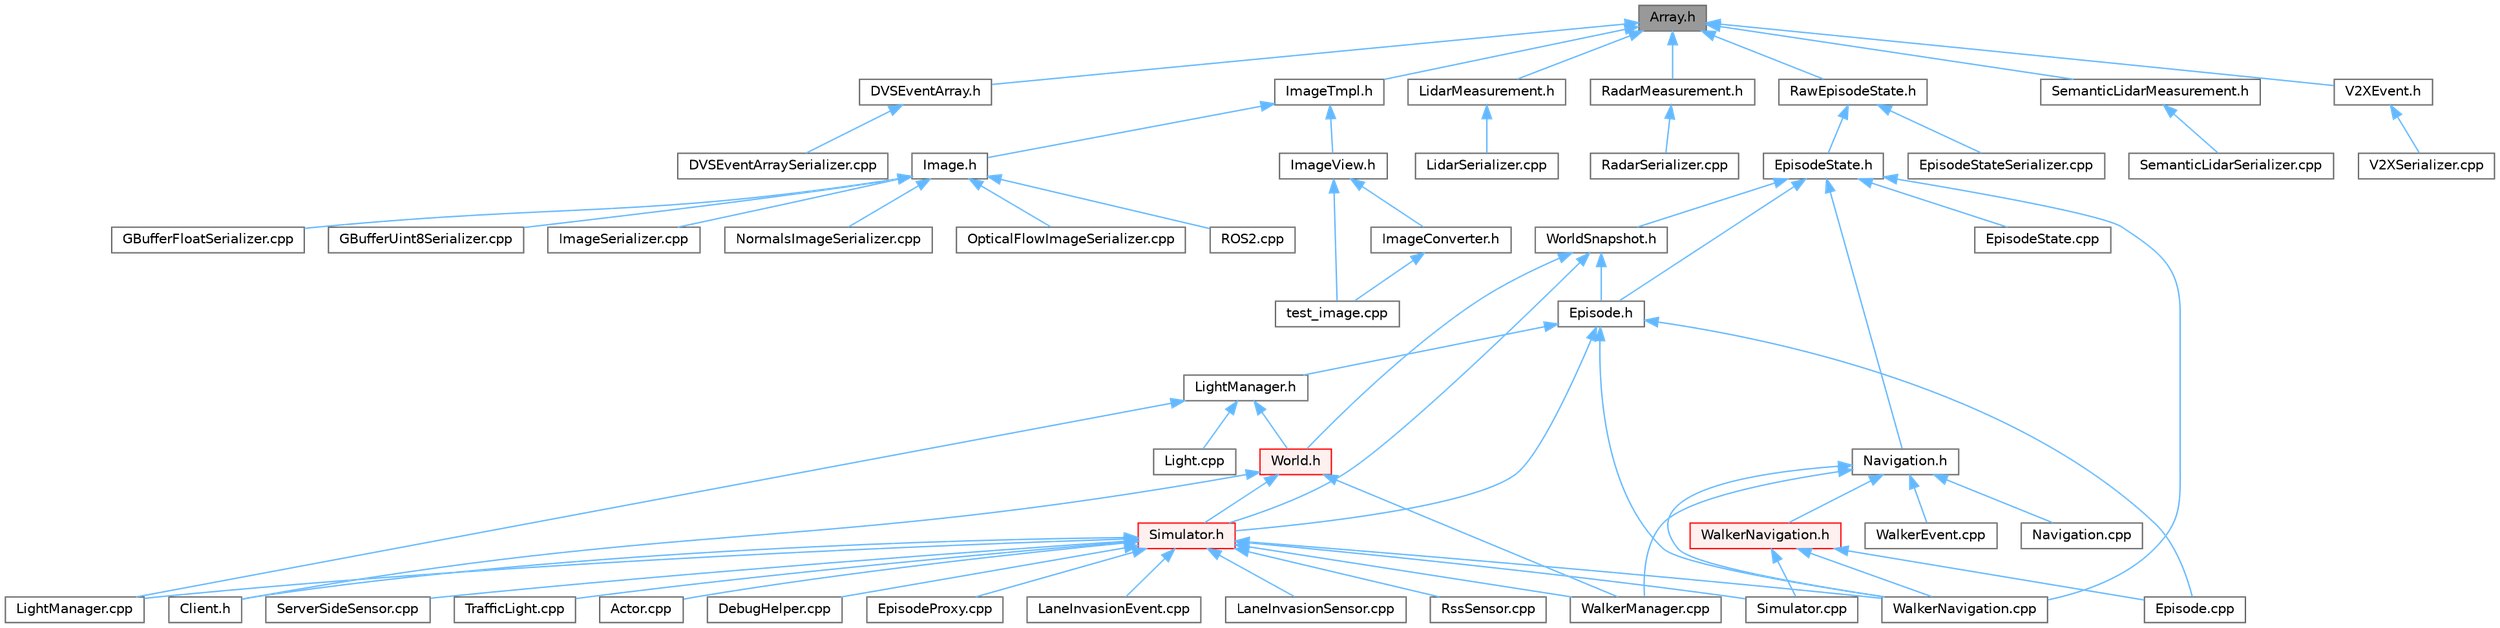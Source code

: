 digraph "Array.h"
{
 // INTERACTIVE_SVG=YES
 // LATEX_PDF_SIZE
  bgcolor="transparent";
  edge [fontname=Helvetica,fontsize=10,labelfontname=Helvetica,labelfontsize=10];
  node [fontname=Helvetica,fontsize=10,shape=box,height=0.2,width=0.4];
  Node1 [id="Node000001",label="Array.h",height=0.2,width=0.4,color="gray40", fillcolor="grey60", style="filled", fontcolor="black",tooltip=" "];
  Node1 -> Node2 [id="edge1_Node000001_Node000002",dir="back",color="steelblue1",style="solid",tooltip=" "];
  Node2 [id="Node000002",label="DVSEventArray.h",height=0.2,width=0.4,color="grey40", fillcolor="white", style="filled",URL="$d5/dc8/DVSEventArray_8h.html",tooltip=" "];
  Node2 -> Node3 [id="edge2_Node000002_Node000003",dir="back",color="steelblue1",style="solid",tooltip=" "];
  Node3 [id="Node000003",label="DVSEventArraySerializer.cpp",height=0.2,width=0.4,color="grey40", fillcolor="white", style="filled",URL="$d0/d60/DVSEventArraySerializer_8cpp.html",tooltip=" "];
  Node1 -> Node4 [id="edge3_Node000001_Node000004",dir="back",color="steelblue1",style="solid",tooltip=" "];
  Node4 [id="Node000004",label="ImageTmpl.h",height=0.2,width=0.4,color="grey40", fillcolor="white", style="filled",URL="$d5/dca/ImageTmpl_8h.html",tooltip=" "];
  Node4 -> Node5 [id="edge4_Node000004_Node000005",dir="back",color="steelblue1",style="solid",tooltip=" "];
  Node5 [id="Node000005",label="Image.h",height=0.2,width=0.4,color="grey40", fillcolor="white", style="filled",URL="$da/d9b/sensor_2data_2Image_8h.html",tooltip=" "];
  Node5 -> Node6 [id="edge5_Node000005_Node000006",dir="back",color="steelblue1",style="solid",tooltip=" "];
  Node6 [id="Node000006",label="GBufferFloatSerializer.cpp",height=0.2,width=0.4,color="grey40", fillcolor="white", style="filled",URL="$d5/d75/GBufferFloatSerializer_8cpp.html",tooltip=" "];
  Node5 -> Node7 [id="edge6_Node000005_Node000007",dir="back",color="steelblue1",style="solid",tooltip=" "];
  Node7 [id="Node000007",label="GBufferUint8Serializer.cpp",height=0.2,width=0.4,color="grey40", fillcolor="white", style="filled",URL="$d2/dd7/GBufferUint8Serializer_8cpp.html",tooltip=" "];
  Node5 -> Node8 [id="edge7_Node000005_Node000008",dir="back",color="steelblue1",style="solid",tooltip=" "];
  Node8 [id="Node000008",label="ImageSerializer.cpp",height=0.2,width=0.4,color="grey40", fillcolor="white", style="filled",URL="$d2/d47/ImageSerializer_8cpp.html",tooltip=" "];
  Node5 -> Node9 [id="edge8_Node000005_Node000009",dir="back",color="steelblue1",style="solid",tooltip=" "];
  Node9 [id="Node000009",label="NormalsImageSerializer.cpp",height=0.2,width=0.4,color="grey40", fillcolor="white", style="filled",URL="$d3/dc3/NormalsImageSerializer_8cpp.html",tooltip=" "];
  Node5 -> Node10 [id="edge9_Node000005_Node000010",dir="back",color="steelblue1",style="solid",tooltip=" "];
  Node10 [id="Node000010",label="OpticalFlowImageSerializer.cpp",height=0.2,width=0.4,color="grey40", fillcolor="white", style="filled",URL="$d4/dba/OpticalFlowImageSerializer_8cpp.html",tooltip=" "];
  Node5 -> Node11 [id="edge10_Node000005_Node000011",dir="back",color="steelblue1",style="solid",tooltip=" "];
  Node11 [id="Node000011",label="ROS2.cpp",height=0.2,width=0.4,color="grey40", fillcolor="white", style="filled",URL="$dd/d14/ROS2_8cpp.html",tooltip=" "];
  Node4 -> Node12 [id="edge11_Node000004_Node000012",dir="back",color="steelblue1",style="solid",tooltip=" "];
  Node12 [id="Node000012",label="ImageView.h",height=0.2,width=0.4,color="grey40", fillcolor="white", style="filled",URL="$db/dac/ImageView_8h.html",tooltip=" "];
  Node12 -> Node13 [id="edge12_Node000012_Node000013",dir="back",color="steelblue1",style="solid",tooltip=" "];
  Node13 [id="Node000013",label="ImageConverter.h",height=0.2,width=0.4,color="grey40", fillcolor="white", style="filled",URL="$d7/d2c/ImageConverter_8h.html",tooltip=" "];
  Node13 -> Node14 [id="edge13_Node000013_Node000014",dir="back",color="steelblue1",style="solid",tooltip=" "];
  Node14 [id="Node000014",label="test_image.cpp",height=0.2,width=0.4,color="grey40", fillcolor="white", style="filled",URL="$d5/d1a/test__image_8cpp.html",tooltip=" "];
  Node12 -> Node14 [id="edge14_Node000012_Node000014",dir="back",color="steelblue1",style="solid",tooltip=" "];
  Node1 -> Node15 [id="edge15_Node000001_Node000015",dir="back",color="steelblue1",style="solid",tooltip=" "];
  Node15 [id="Node000015",label="LidarMeasurement.h",height=0.2,width=0.4,color="grey40", fillcolor="white", style="filled",URL="$d4/dbb/LidarMeasurement_8h.html",tooltip=" "];
  Node15 -> Node16 [id="edge16_Node000015_Node000016",dir="back",color="steelblue1",style="solid",tooltip=" "];
  Node16 [id="Node000016",label="LidarSerializer.cpp",height=0.2,width=0.4,color="grey40", fillcolor="white", style="filled",URL="$db/d0f/LidarSerializer_8cpp.html",tooltip=" "];
  Node1 -> Node17 [id="edge17_Node000001_Node000017",dir="back",color="steelblue1",style="solid",tooltip=" "];
  Node17 [id="Node000017",label="RadarMeasurement.h",height=0.2,width=0.4,color="grey40", fillcolor="white", style="filled",URL="$d0/dca/RadarMeasurement_8h.html",tooltip=" "];
  Node17 -> Node18 [id="edge18_Node000017_Node000018",dir="back",color="steelblue1",style="solid",tooltip=" "];
  Node18 [id="Node000018",label="RadarSerializer.cpp",height=0.2,width=0.4,color="grey40", fillcolor="white", style="filled",URL="$da/da1/RadarSerializer_8cpp.html",tooltip=" "];
  Node1 -> Node19 [id="edge19_Node000001_Node000019",dir="back",color="steelblue1",style="solid",tooltip=" "];
  Node19 [id="Node000019",label="RawEpisodeState.h",height=0.2,width=0.4,color="grey40", fillcolor="white", style="filled",URL="$dd/d7d/RawEpisodeState_8h.html",tooltip=" "];
  Node19 -> Node20 [id="edge20_Node000019_Node000020",dir="back",color="steelblue1",style="solid",tooltip=" "];
  Node20 [id="Node000020",label="EpisodeState.h",height=0.2,width=0.4,color="grey40", fillcolor="white", style="filled",URL="$d7/df2/EpisodeState_8h.html",tooltip=" "];
  Node20 -> Node21 [id="edge21_Node000020_Node000021",dir="back",color="steelblue1",style="solid",tooltip=" "];
  Node21 [id="Node000021",label="Episode.h",height=0.2,width=0.4,color="grey40", fillcolor="white", style="filled",URL="$d9/d9e/Episode_8h.html",tooltip=" "];
  Node21 -> Node22 [id="edge22_Node000021_Node000022",dir="back",color="steelblue1",style="solid",tooltip=" "];
  Node22 [id="Node000022",label="Episode.cpp",height=0.2,width=0.4,color="grey40", fillcolor="white", style="filled",URL="$d6/d12/Episode_8cpp.html",tooltip=" "];
  Node21 -> Node23 [id="edge23_Node000021_Node000023",dir="back",color="steelblue1",style="solid",tooltip=" "];
  Node23 [id="Node000023",label="LightManager.h",height=0.2,width=0.4,color="grey40", fillcolor="white", style="filled",URL="$dd/d9a/LightManager_8h.html",tooltip=" "];
  Node23 -> Node24 [id="edge24_Node000023_Node000024",dir="back",color="steelblue1",style="solid",tooltip=" "];
  Node24 [id="Node000024",label="Light.cpp",height=0.2,width=0.4,color="grey40", fillcolor="white", style="filled",URL="$d2/d41/Light_8cpp.html",tooltip=" "];
  Node23 -> Node25 [id="edge25_Node000023_Node000025",dir="back",color="steelblue1",style="solid",tooltip=" "];
  Node25 [id="Node000025",label="LightManager.cpp",height=0.2,width=0.4,color="grey40", fillcolor="white", style="filled",URL="$d3/d1d/LightManager_8cpp.html",tooltip=" "];
  Node23 -> Node26 [id="edge26_Node000023_Node000026",dir="back",color="steelblue1",style="solid",tooltip=" "];
  Node26 [id="Node000026",label="World.h",height=0.2,width=0.4,color="red", fillcolor="#FFF0F0", style="filled",URL="$dd/d5b/World_8h.html",tooltip=" "];
  Node26 -> Node84 [id="edge27_Node000026_Node000084",dir="back",color="steelblue1",style="solid",tooltip=" "];
  Node84 [id="Node000084",label="Client.h",height=0.2,width=0.4,color="grey40", fillcolor="white", style="filled",URL="$dd/de3/client_2Client_8h.html",tooltip=" "];
  Node26 -> Node83 [id="edge28_Node000026_Node000083",dir="back",color="steelblue1",style="solid",tooltip=" "];
  Node83 [id="Node000083",label="Simulator.h",height=0.2,width=0.4,color="red", fillcolor="#FFF0F0", style="filled",URL="$d6/d4a/Simulator_8h.html",tooltip=" "];
  Node83 -> Node35 [id="edge29_Node000083_Node000035",dir="back",color="steelblue1",style="solid",tooltip=" "];
  Node35 [id="Node000035",label="Actor.cpp",height=0.2,width=0.4,color="grey40", fillcolor="white", style="filled",URL="$d4/d34/Actor_8cpp.html",tooltip=" "];
  Node83 -> Node84 [id="edge30_Node000083_Node000084",dir="back",color="steelblue1",style="solid",tooltip=" "];
  Node83 -> Node85 [id="edge31_Node000083_Node000085",dir="back",color="steelblue1",style="solid",tooltip=" "];
  Node85 [id="Node000085",label="DebugHelper.cpp",height=0.2,width=0.4,color="grey40", fillcolor="white", style="filled",URL="$d2/d01/DebugHelper_8cpp.html",tooltip=" "];
  Node83 -> Node86 [id="edge32_Node000083_Node000086",dir="back",color="steelblue1",style="solid",tooltip=" "];
  Node86 [id="Node000086",label="EpisodeProxy.cpp",height=0.2,width=0.4,color="grey40", fillcolor="white", style="filled",URL="$d2/d6b/EpisodeProxy_8cpp.html",tooltip=" "];
  Node83 -> Node74 [id="edge33_Node000083_Node000074",dir="back",color="steelblue1",style="solid",tooltip=" "];
  Node74 [id="Node000074",label="LaneInvasionEvent.cpp",height=0.2,width=0.4,color="grey40", fillcolor="white", style="filled",URL="$d6/d75/LaneInvasionEvent_8cpp.html",tooltip=" "];
  Node83 -> Node75 [id="edge34_Node000083_Node000075",dir="back",color="steelblue1",style="solid",tooltip=" "];
  Node75 [id="Node000075",label="LaneInvasionSensor.cpp",height=0.2,width=0.4,color="grey40", fillcolor="white", style="filled",URL="$dd/dbc/LibCarla_2source_2carla_2client_2LaneInvasionSensor_8cpp.html",tooltip=" "];
  Node83 -> Node25 [id="edge35_Node000083_Node000025",dir="back",color="steelblue1",style="solid",tooltip=" "];
  Node83 -> Node52 [id="edge36_Node000083_Node000052",dir="back",color="steelblue1",style="solid",tooltip=" "];
  Node52 [id="Node000052",label="RssSensor.cpp",height=0.2,width=0.4,color="grey40", fillcolor="white", style="filled",URL="$d8/d77/LibCarla_2source_2carla_2rss_2RssSensor_8cpp.html",tooltip=" "];
  Node83 -> Node81 [id="edge37_Node000083_Node000081",dir="back",color="steelblue1",style="solid",tooltip=" "];
  Node81 [id="Node000081",label="ServerSideSensor.cpp",height=0.2,width=0.4,color="grey40", fillcolor="white", style="filled",URL="$d1/da0/ServerSideSensor_8cpp.html",tooltip=" "];
  Node83 -> Node82 [id="edge38_Node000083_Node000082",dir="back",color="steelblue1",style="solid",tooltip=" "];
  Node82 [id="Node000082",label="Simulator.cpp",height=0.2,width=0.4,color="grey40", fillcolor="white", style="filled",URL="$d2/d0c/Simulator_8cpp.html",tooltip=" "];
  Node83 -> Node54 [id="edge39_Node000083_Node000054",dir="back",color="steelblue1",style="solid",tooltip=" "];
  Node54 [id="Node000054",label="TrafficLight.cpp",height=0.2,width=0.4,color="grey40", fillcolor="white", style="filled",URL="$dd/d90/TrafficLight_8cpp.html",tooltip=" "];
  Node83 -> Node90 [id="edge40_Node000083_Node000090",dir="back",color="steelblue1",style="solid",tooltip=" "];
  Node90 [id="Node000090",label="WalkerManager.cpp",height=0.2,width=0.4,color="grey40", fillcolor="white", style="filled",URL="$d2/dbb/WalkerManager_8cpp.html",tooltip=" "];
  Node83 -> Node91 [id="edge41_Node000083_Node000091",dir="back",color="steelblue1",style="solid",tooltip=" "];
  Node91 [id="Node000091",label="WalkerNavigation.cpp",height=0.2,width=0.4,color="grey40", fillcolor="white", style="filled",URL="$de/d84/WalkerNavigation_8cpp.html",tooltip=" "];
  Node26 -> Node90 [id="edge42_Node000026_Node000090",dir="back",color="steelblue1",style="solid",tooltip=" "];
  Node21 -> Node83 [id="edge43_Node000021_Node000083",dir="back",color="steelblue1",style="solid",tooltip=" "];
  Node21 -> Node91 [id="edge44_Node000021_Node000091",dir="back",color="steelblue1",style="solid",tooltip=" "];
  Node20 -> Node106 [id="edge45_Node000020_Node000106",dir="back",color="steelblue1",style="solid",tooltip=" "];
  Node106 [id="Node000106",label="EpisodeState.cpp",height=0.2,width=0.4,color="grey40", fillcolor="white", style="filled",URL="$d9/df5/EpisodeState_8cpp.html",tooltip=" "];
  Node20 -> Node100 [id="edge46_Node000020_Node000100",dir="back",color="steelblue1",style="solid",tooltip=" "];
  Node100 [id="Node000100",label="Navigation.h",height=0.2,width=0.4,color="grey40", fillcolor="white", style="filled",URL="$d0/d36/Navigation_8h.html",tooltip=" "];
  Node100 -> Node99 [id="edge47_Node000100_Node000099",dir="back",color="steelblue1",style="solid",tooltip=" "];
  Node99 [id="Node000099",label="Navigation.cpp",height=0.2,width=0.4,color="grey40", fillcolor="white", style="filled",URL="$d5/d9c/Navigation_8cpp.html",tooltip=" "];
  Node100 -> Node101 [id="edge48_Node000100_Node000101",dir="back",color="steelblue1",style="solid",tooltip=" "];
  Node101 [id="Node000101",label="WalkerEvent.cpp",height=0.2,width=0.4,color="grey40", fillcolor="white", style="filled",URL="$de/db9/WalkerEvent_8cpp.html",tooltip=" "];
  Node100 -> Node90 [id="edge49_Node000100_Node000090",dir="back",color="steelblue1",style="solid",tooltip=" "];
  Node100 -> Node91 [id="edge50_Node000100_Node000091",dir="back",color="steelblue1",style="solid",tooltip=" "];
  Node100 -> Node102 [id="edge51_Node000100_Node000102",dir="back",color="steelblue1",style="solid",tooltip=" "];
  Node102 [id="Node000102",label="WalkerNavigation.h",height=0.2,width=0.4,color="red", fillcolor="#FFF0F0", style="filled",URL="$d5/d09/WalkerNavigation_8h.html",tooltip=" "];
  Node102 -> Node22 [id="edge52_Node000102_Node000022",dir="back",color="steelblue1",style="solid",tooltip=" "];
  Node102 -> Node82 [id="edge53_Node000102_Node000082",dir="back",color="steelblue1",style="solid",tooltip=" "];
  Node102 -> Node91 [id="edge54_Node000102_Node000091",dir="back",color="steelblue1",style="solid",tooltip=" "];
  Node20 -> Node91 [id="edge55_Node000020_Node000091",dir="back",color="steelblue1",style="solid",tooltip=" "];
  Node20 -> Node107 [id="edge56_Node000020_Node000107",dir="back",color="steelblue1",style="solid",tooltip=" "];
  Node107 [id="Node000107",label="WorldSnapshot.h",height=0.2,width=0.4,color="grey40", fillcolor="white", style="filled",URL="$df/d11/WorldSnapshot_8h.html",tooltip=" "];
  Node107 -> Node21 [id="edge57_Node000107_Node000021",dir="back",color="steelblue1",style="solid",tooltip=" "];
  Node107 -> Node83 [id="edge58_Node000107_Node000083",dir="back",color="steelblue1",style="solid",tooltip=" "];
  Node107 -> Node26 [id="edge59_Node000107_Node000026",dir="back",color="steelblue1",style="solid",tooltip=" "];
  Node19 -> Node108 [id="edge60_Node000019_Node000108",dir="back",color="steelblue1",style="solid",tooltip=" "];
  Node108 [id="Node000108",label="EpisodeStateSerializer.cpp",height=0.2,width=0.4,color="grey40", fillcolor="white", style="filled",URL="$de/d34/EpisodeStateSerializer_8cpp.html",tooltip=" "];
  Node1 -> Node109 [id="edge61_Node000001_Node000109",dir="back",color="steelblue1",style="solid",tooltip=" "];
  Node109 [id="Node000109",label="SemanticLidarMeasurement.h",height=0.2,width=0.4,color="grey40", fillcolor="white", style="filled",URL="$dd/d07/SemanticLidarMeasurement_8h.html",tooltip=" "];
  Node109 -> Node110 [id="edge62_Node000109_Node000110",dir="back",color="steelblue1",style="solid",tooltip=" "];
  Node110 [id="Node000110",label="SemanticLidarSerializer.cpp",height=0.2,width=0.4,color="grey40", fillcolor="white", style="filled",URL="$db/dad/SemanticLidarSerializer_8cpp.html",tooltip=" "];
  Node1 -> Node111 [id="edge63_Node000001_Node000111",dir="back",color="steelblue1",style="solid",tooltip=" "];
  Node111 [id="Node000111",label="V2XEvent.h",height=0.2,width=0.4,color="grey40", fillcolor="white", style="filled",URL="$da/de3/V2XEvent_8h.html",tooltip=" "];
  Node111 -> Node112 [id="edge64_Node000111_Node000112",dir="back",color="steelblue1",style="solid",tooltip=" "];
  Node112 [id="Node000112",label="V2XSerializer.cpp",height=0.2,width=0.4,color="grey40", fillcolor="white", style="filled",URL="$d3/d43/V2XSerializer_8cpp.html",tooltip=" "];
}
